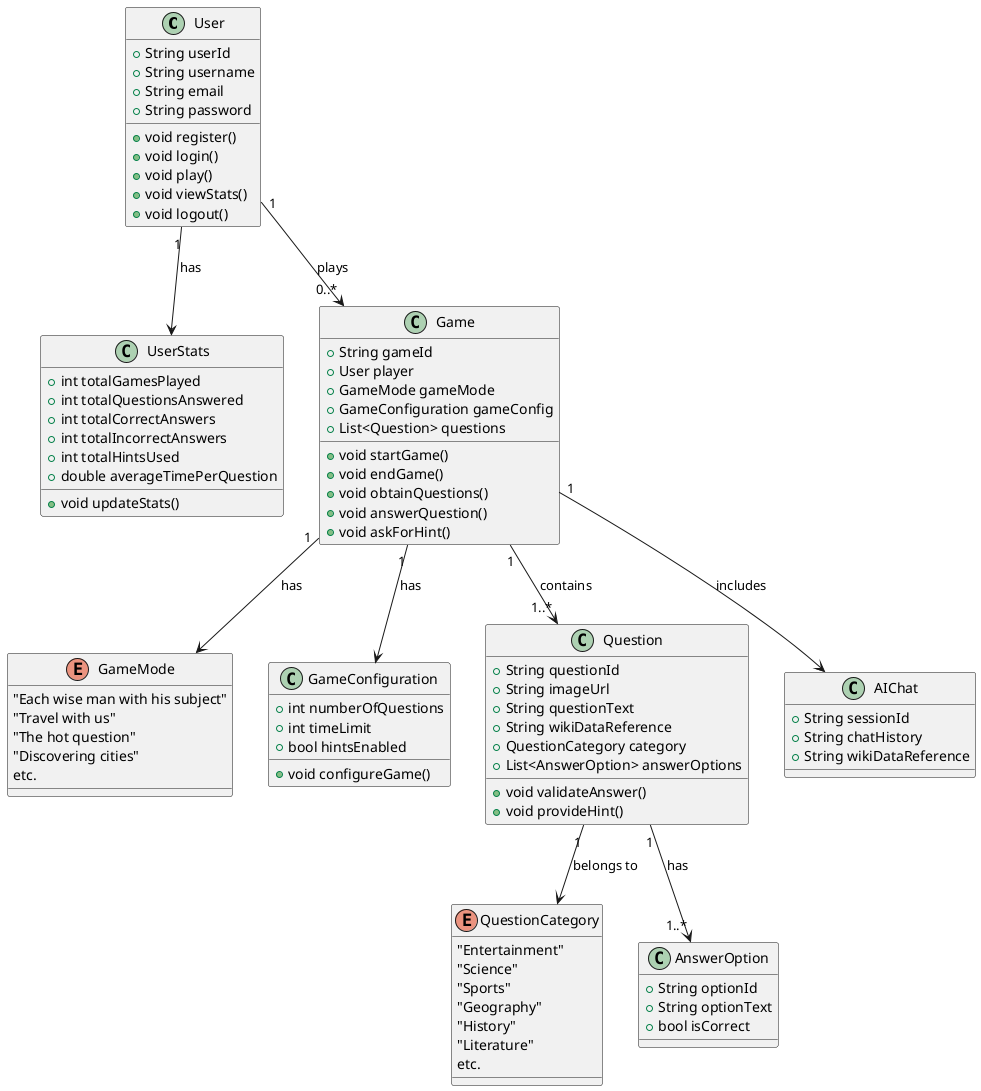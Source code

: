 @startuml Domain_Model

' Define entities (classes)
class User {
    +String userId
    +String username
    +String email
    +String password
    
    +void register()
    +void login()
    +void play()
    +void viewStats()
    +void logout()
}

class UserStats {
    +int totalGamesPlayed
    +int totalQuestionsAnswered
    +int totalCorrectAnswers
    +int totalIncorrectAnswers
    +int totalHintsUsed
    +double averageTimePerQuestion

    +void updateStats()
}

class Game {
    +String gameId
    +User player
    +GameMode gameMode
    +GameConfiguration gameConfig
    +List<Question> questions

    +void startGame()
    +void endGame()
    +void obtainQuestions()
    +void answerQuestion()
    +void askForHint()
}

enum GameMode {
    "Each wise man with his subject"
    "Travel with us"
    "The hot question"
    "Discovering cities"
    etc.
}

class GameConfiguration {
    +int numberOfQuestions
    +int timeLimit
    +bool hintsEnabled

    +void configureGame()
}

class Question {
    +String questionId
    +String imageUrl
    +String questionText
    +String wikiDataReference
    +QuestionCategory category
    +List<AnswerOption> answerOptions

    +void validateAnswer()
    +void provideHint()
}

enum QuestionCategory {
    "Entertainment"
    "Science"
    "Sports"
    "Geography"
    "History"
    "Literature"
    etc.
}

class AnswerOption {
    +String optionId
    +String optionText
    +bool isCorrect
}

class AIChat {
    +String sessionId
    +String chatHistory
    +String wikiDataReference
}


' Define relationships
User "1" --> "0..*" Game : plays
User "1" --> UserStats : has
Game "1" --> "1..*" Question : contains
Game "1" --> GameConfiguration : has
Game "1" --> GameMode : has
Game "1" --> AIChat : includes
Question "1" --> "1..*" AnswerOption : has
Question "1" --> QuestionCategory : belongs to

@enduml
